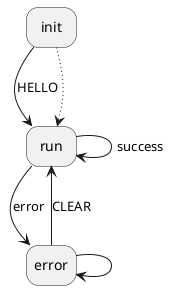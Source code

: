 @startuml

hide empty description

'title States of the protocol

state init
state run
state error

init  --> run : HELLO
init  -[dotted]-> run
run   --> run : success
run   --> error : error
error --> error
error --> run : CLEAR

@enduml
